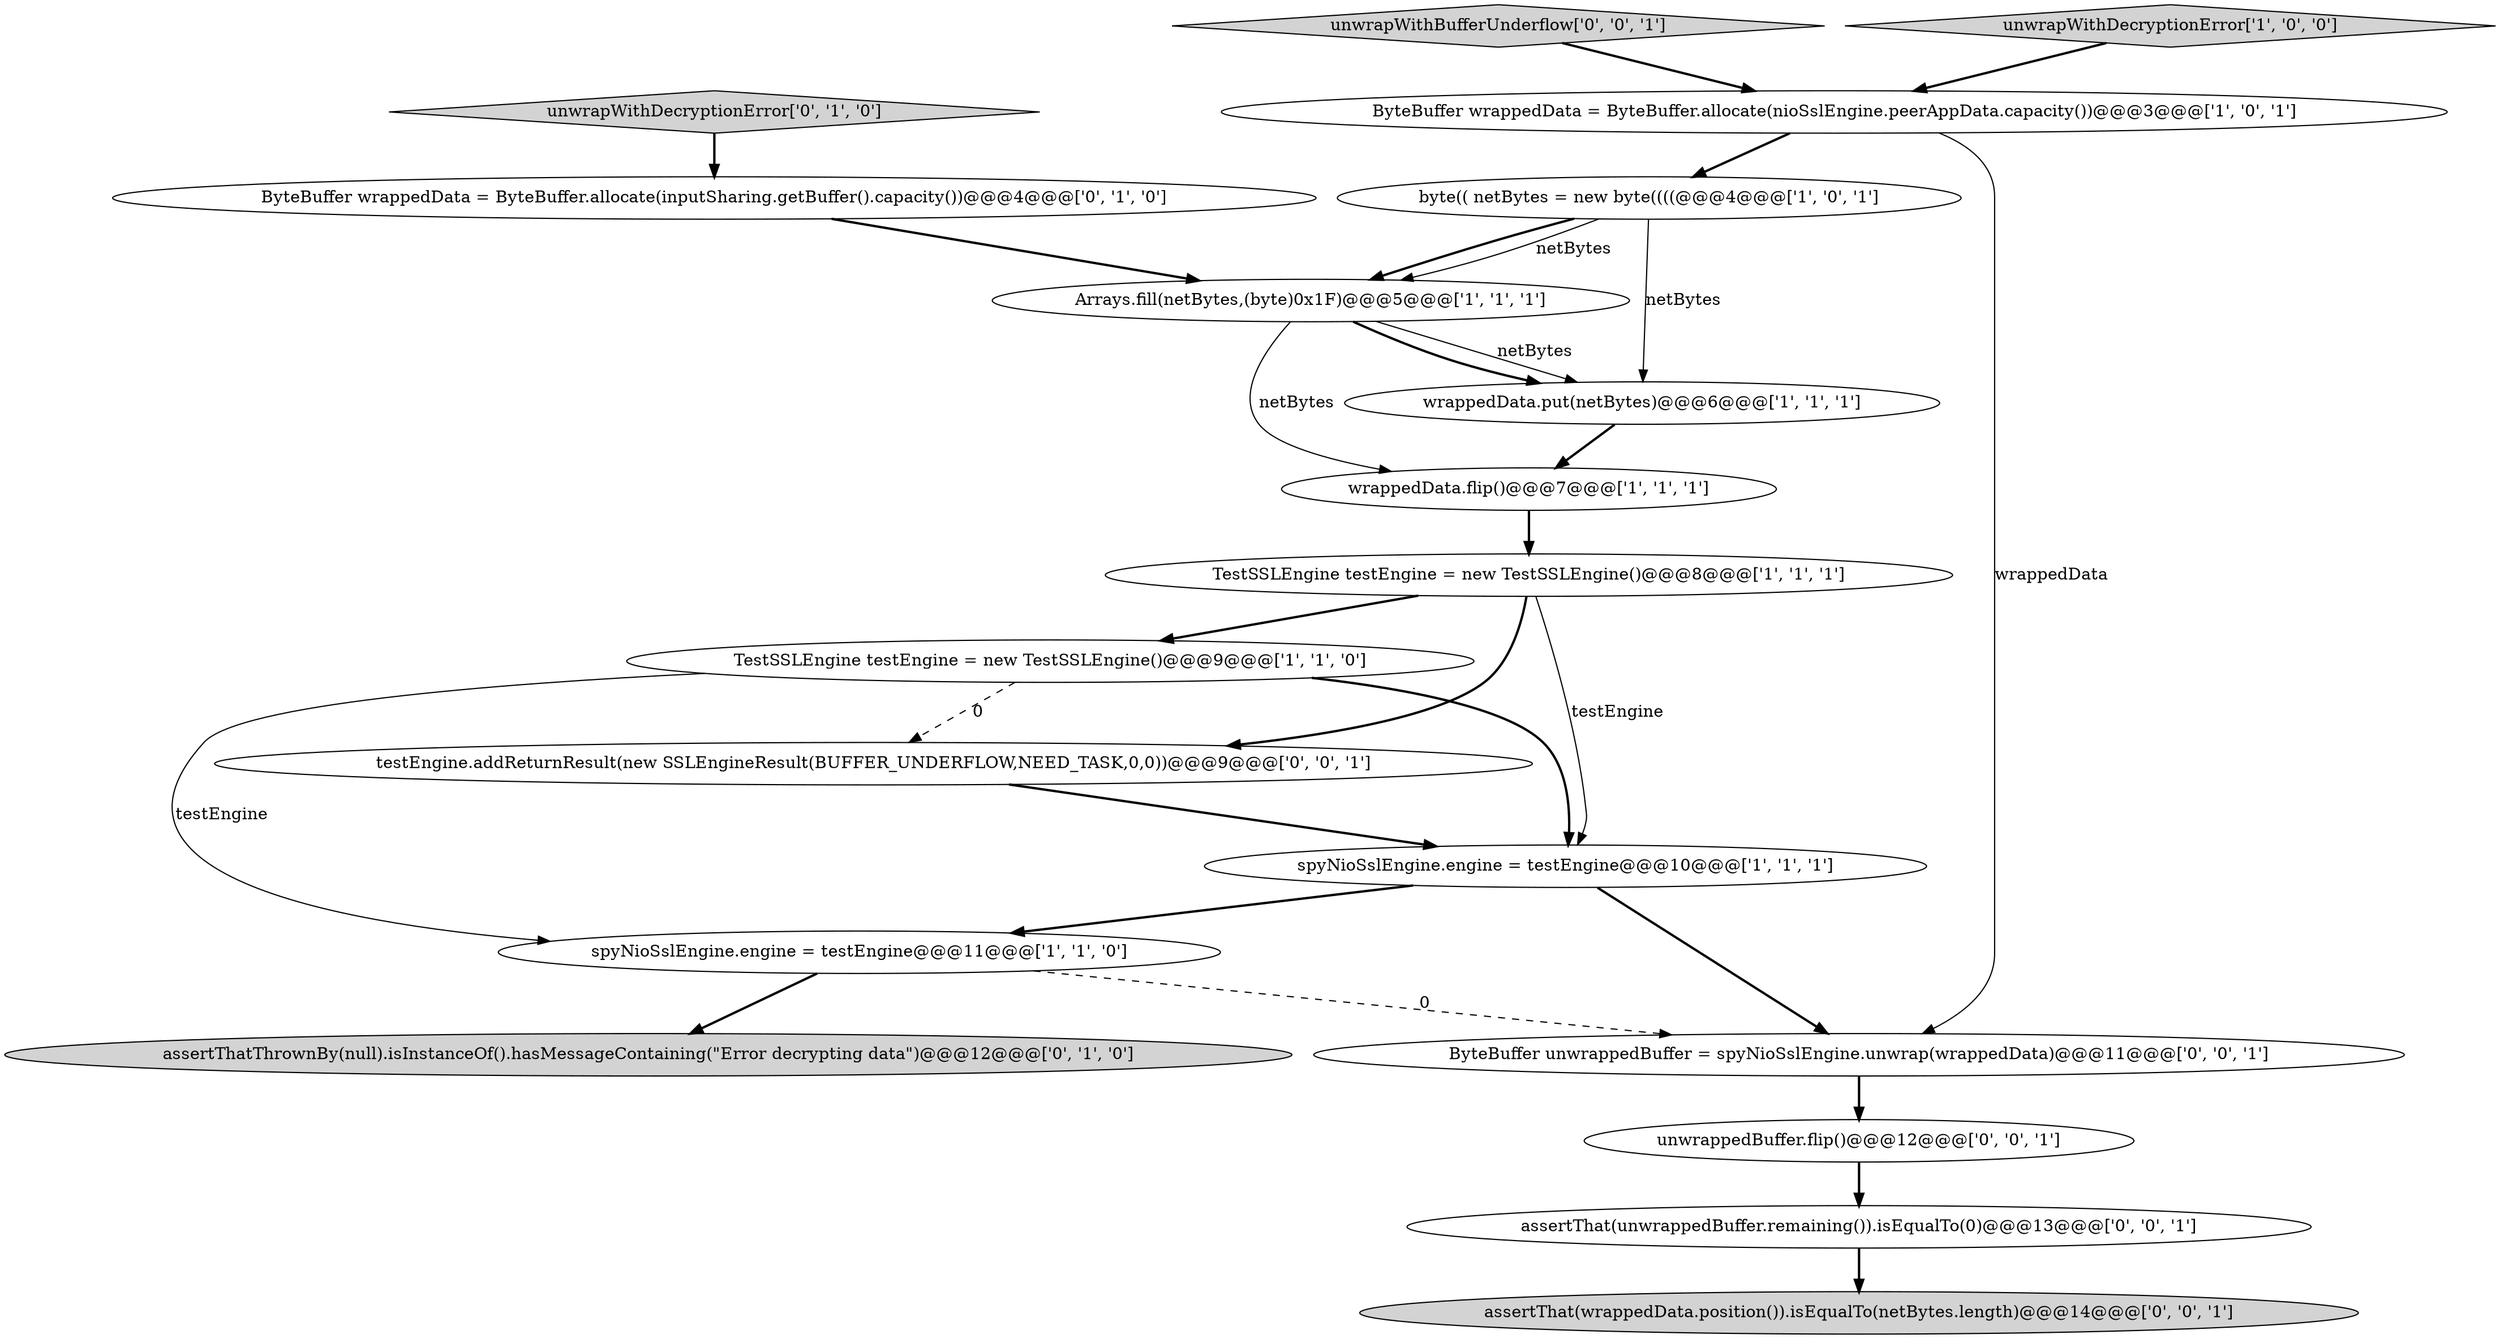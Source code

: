 digraph {
15 [style = filled, label = "unwrappedBuffer.flip()@@@12@@@['0', '0', '1']", fillcolor = white, shape = ellipse image = "AAA0AAABBB3BBB"];
3 [style = filled, label = "wrappedData.put(netBytes)@@@6@@@['1', '1', '1']", fillcolor = white, shape = ellipse image = "AAA0AAABBB1BBB"];
4 [style = filled, label = "spyNioSslEngine.engine = testEngine@@@11@@@['1', '1', '0']", fillcolor = white, shape = ellipse image = "AAA0AAABBB1BBB"];
0 [style = filled, label = "byte(( netBytes = new byte((((@@@4@@@['1', '0', '1']", fillcolor = white, shape = ellipse image = "AAA0AAABBB1BBB"];
12 [style = filled, label = "unwrapWithDecryptionError['0', '1', '0']", fillcolor = lightgray, shape = diamond image = "AAA0AAABBB2BBB"];
18 [style = filled, label = "testEngine.addReturnResult(new SSLEngineResult(BUFFER_UNDERFLOW,NEED_TASK,0,0))@@@9@@@['0', '0', '1']", fillcolor = white, shape = ellipse image = "AAA0AAABBB3BBB"];
14 [style = filled, label = "assertThat(unwrappedBuffer.remaining()).isEqualTo(0)@@@13@@@['0', '0', '1']", fillcolor = white, shape = ellipse image = "AAA0AAABBB3BBB"];
16 [style = filled, label = "ByteBuffer unwrappedBuffer = spyNioSslEngine.unwrap(wrappedData)@@@11@@@['0', '0', '1']", fillcolor = white, shape = ellipse image = "AAA0AAABBB3BBB"];
2 [style = filled, label = "wrappedData.flip()@@@7@@@['1', '1', '1']", fillcolor = white, shape = ellipse image = "AAA0AAABBB1BBB"];
1 [style = filled, label = "Arrays.fill(netBytes,(byte)0x1F)@@@5@@@['1', '1', '1']", fillcolor = white, shape = ellipse image = "AAA0AAABBB1BBB"];
11 [style = filled, label = "assertThatThrownBy(null).isInstanceOf().hasMessageContaining(\"Error decrypting data\")@@@12@@@['0', '1', '0']", fillcolor = lightgray, shape = ellipse image = "AAA0AAABBB2BBB"];
8 [style = filled, label = "TestSSLEngine testEngine = new TestSSLEngine()@@@8@@@['1', '1', '1']", fillcolor = white, shape = ellipse image = "AAA0AAABBB1BBB"];
17 [style = filled, label = "unwrapWithBufferUnderflow['0', '0', '1']", fillcolor = lightgray, shape = diamond image = "AAA0AAABBB3BBB"];
5 [style = filled, label = "unwrapWithDecryptionError['1', '0', '0']", fillcolor = lightgray, shape = diamond image = "AAA0AAABBB1BBB"];
6 [style = filled, label = "ByteBuffer wrappedData = ByteBuffer.allocate(nioSslEngine.peerAppData.capacity())@@@3@@@['1', '0', '1']", fillcolor = white, shape = ellipse image = "AAA0AAABBB1BBB"];
9 [style = filled, label = "TestSSLEngine testEngine = new TestSSLEngine()@@@9@@@['1', '1', '0']", fillcolor = white, shape = ellipse image = "AAA0AAABBB1BBB"];
10 [style = filled, label = "ByteBuffer wrappedData = ByteBuffer.allocate(inputSharing.getBuffer().capacity())@@@4@@@['0', '1', '0']", fillcolor = white, shape = ellipse image = "AAA1AAABBB2BBB"];
7 [style = filled, label = "spyNioSslEngine.engine = testEngine@@@10@@@['1', '1', '1']", fillcolor = white, shape = ellipse image = "AAA0AAABBB1BBB"];
13 [style = filled, label = "assertThat(wrappedData.position()).isEqualTo(netBytes.length)@@@14@@@['0', '0', '1']", fillcolor = lightgray, shape = ellipse image = "AAA0AAABBB3BBB"];
9->18 [style = dashed, label="0"];
8->9 [style = bold, label=""];
6->16 [style = solid, label="wrappedData"];
3->2 [style = bold, label=""];
4->11 [style = bold, label=""];
6->0 [style = bold, label=""];
7->16 [style = bold, label=""];
14->13 [style = bold, label=""];
4->16 [style = dashed, label="0"];
16->15 [style = bold, label=""];
0->1 [style = bold, label=""];
2->8 [style = bold, label=""];
9->7 [style = bold, label=""];
0->1 [style = solid, label="netBytes"];
8->18 [style = bold, label=""];
1->3 [style = solid, label="netBytes"];
10->1 [style = bold, label=""];
12->10 [style = bold, label=""];
1->3 [style = bold, label=""];
8->7 [style = solid, label="testEngine"];
17->6 [style = bold, label=""];
15->14 [style = bold, label=""];
7->4 [style = bold, label=""];
0->3 [style = solid, label="netBytes"];
1->2 [style = solid, label="netBytes"];
9->4 [style = solid, label="testEngine"];
5->6 [style = bold, label=""];
18->7 [style = bold, label=""];
}
